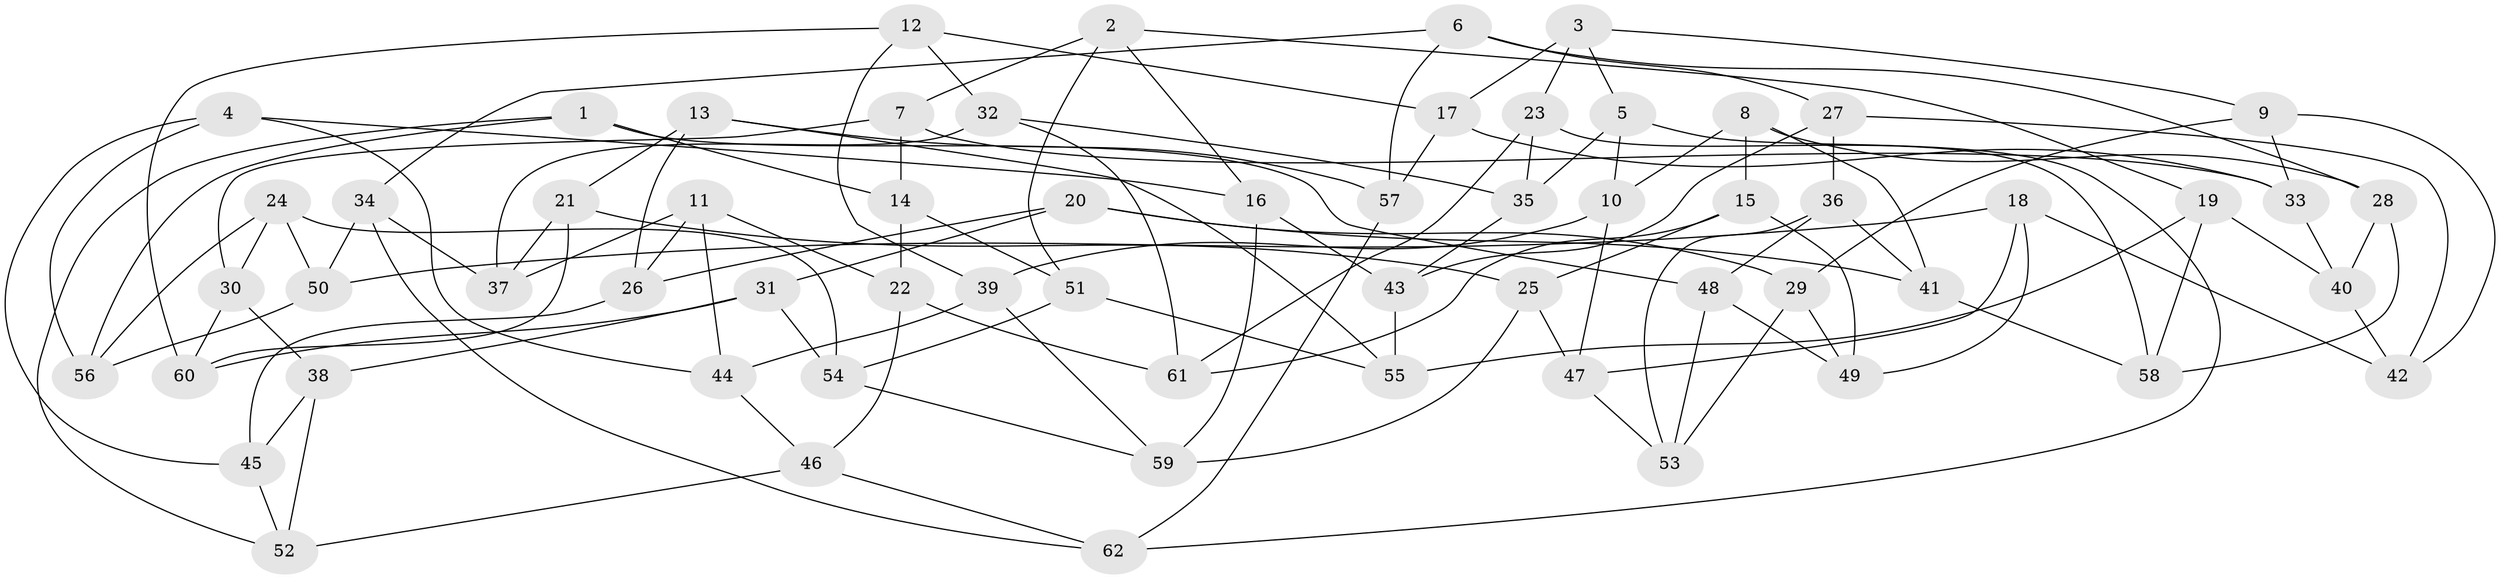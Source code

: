 // coarse degree distribution, {4: 0.6842105263157895, 9: 0.05263157894736842, 8: 0.05263157894736842, 7: 0.02631578947368421, 5: 0.02631578947368421, 3: 0.13157894736842105, 11: 0.02631578947368421}
// Generated by graph-tools (version 1.1) at 2025/53/03/04/25 22:53:48]
// undirected, 62 vertices, 124 edges
graph export_dot {
  node [color=gray90,style=filled];
  1;
  2;
  3;
  4;
  5;
  6;
  7;
  8;
  9;
  10;
  11;
  12;
  13;
  14;
  15;
  16;
  17;
  18;
  19;
  20;
  21;
  22;
  23;
  24;
  25;
  26;
  27;
  28;
  29;
  30;
  31;
  32;
  33;
  34;
  35;
  36;
  37;
  38;
  39;
  40;
  41;
  42;
  43;
  44;
  45;
  46;
  47;
  48;
  49;
  50;
  51;
  52;
  53;
  54;
  55;
  56;
  57;
  58;
  59;
  60;
  61;
  62;
  1 -- 52;
  1 -- 14;
  1 -- 56;
  1 -- 48;
  2 -- 19;
  2 -- 16;
  2 -- 7;
  2 -- 51;
  3 -- 9;
  3 -- 17;
  3 -- 5;
  3 -- 23;
  4 -- 56;
  4 -- 16;
  4 -- 44;
  4 -- 45;
  5 -- 35;
  5 -- 10;
  5 -- 62;
  6 -- 57;
  6 -- 27;
  6 -- 34;
  6 -- 28;
  7 -- 30;
  7 -- 33;
  7 -- 14;
  8 -- 10;
  8 -- 15;
  8 -- 28;
  8 -- 41;
  9 -- 33;
  9 -- 42;
  9 -- 29;
  10 -- 39;
  10 -- 47;
  11 -- 44;
  11 -- 37;
  11 -- 22;
  11 -- 26;
  12 -- 39;
  12 -- 60;
  12 -- 32;
  12 -- 17;
  13 -- 26;
  13 -- 57;
  13 -- 21;
  13 -- 55;
  14 -- 22;
  14 -- 51;
  15 -- 49;
  15 -- 25;
  15 -- 61;
  16 -- 43;
  16 -- 59;
  17 -- 33;
  17 -- 57;
  18 -- 47;
  18 -- 42;
  18 -- 49;
  18 -- 50;
  19 -- 55;
  19 -- 58;
  19 -- 40;
  20 -- 41;
  20 -- 26;
  20 -- 31;
  20 -- 29;
  21 -- 60;
  21 -- 25;
  21 -- 37;
  22 -- 61;
  22 -- 46;
  23 -- 61;
  23 -- 35;
  23 -- 58;
  24 -- 56;
  24 -- 30;
  24 -- 54;
  24 -- 50;
  25 -- 59;
  25 -- 47;
  26 -- 45;
  27 -- 43;
  27 -- 42;
  27 -- 36;
  28 -- 40;
  28 -- 58;
  29 -- 49;
  29 -- 53;
  30 -- 38;
  30 -- 60;
  31 -- 54;
  31 -- 60;
  31 -- 38;
  32 -- 35;
  32 -- 37;
  32 -- 61;
  33 -- 40;
  34 -- 50;
  34 -- 37;
  34 -- 62;
  35 -- 43;
  36 -- 53;
  36 -- 41;
  36 -- 48;
  38 -- 52;
  38 -- 45;
  39 -- 44;
  39 -- 59;
  40 -- 42;
  41 -- 58;
  43 -- 55;
  44 -- 46;
  45 -- 52;
  46 -- 52;
  46 -- 62;
  47 -- 53;
  48 -- 49;
  48 -- 53;
  50 -- 56;
  51 -- 54;
  51 -- 55;
  54 -- 59;
  57 -- 62;
}
